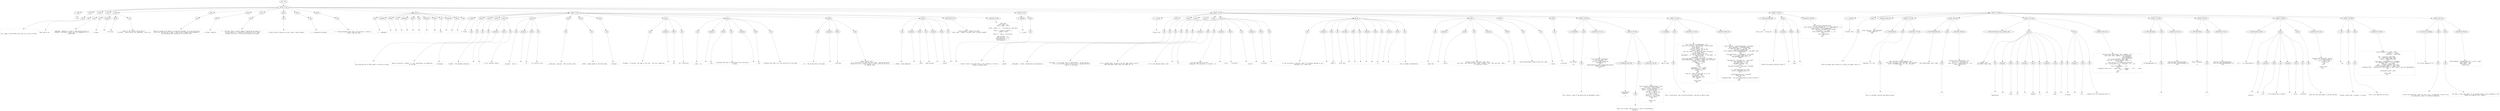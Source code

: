 digraph lpegNode {

node [fontname=Helvetica]
edge [style=dashed]

doc_0 [label="doc - 422"]


doc_0 -> { section_1}
{rank=same; section_1}

section_1 [label="section: 1-261"]


// END RANK doc_0

section_1 -> { header_2 prose_3 prose_4 prose_5 prose_6 prose_7 prose_8 prose_9 prose_10 prose_11 prose_12 prose_13 section_14 section_15 section_16 section_17 section_18}
{rank=same; header_2 prose_3 prose_4 prose_5 prose_6 prose_7 prose_8 prose_9 prose_10 prose_11 prose_12 prose_13 section_14 section_15 section_16 section_17 section_18}

header_2 [label="1 : Path"]

prose_3 [label="prose"]

prose_4 [label="prose"]

prose_5 [label="prose"]

prose_6 [label="prose"]

prose_7 [label="prose"]

prose_8 [label="prose"]

prose_9 [label="prose"]

prose_10 [label="prose"]

prose_11 [label="prose"]

prose_12 [label="prose"]

prose_13 [label="prose"]

section_14 [label="section: 35-90"]

section_15 [label="section: 91-93"]

section_16 [label="section: 94-166"]

section_17 [label="section: 242-261"]

section_18 [label="section: 262-386"]


// END RANK section_1

header_2 -> leaf_19
leaf_19  [color=Gray,shape=rectangle,fontname=Inconsolata,label="* Path"]
// END RANK header_2

prose_3 -> { raw_20}
{rank=same; raw_20}

raw_20 [label="raw"]


// END RANK prose_3

raw_20 -> leaf_21
leaf_21  [color=Gray,shape=rectangle,fontname=Inconsolata,label="


Let's make a little Path class that isn't just a string.
"]
// END RANK raw_20

prose_4 -> { raw_22}
{rank=same; raw_22}

raw_22 [label="raw"]


// END RANK prose_4

raw_22 -> leaf_23
leaf_23  [color=Gray,shape=rectangle,fontname=Inconsolata,label="
They need to be:
"]
// END RANK raw_22

prose_5 -> { raw_24}
{rank=same; raw_24}

raw_24 [label="raw"]


// END RANK prose_5

raw_24 -> leaf_25
leaf_25  [color=Gray,shape=rectangle,fontname=Inconsolata,label="
-  Immutable. Adding to a path or substituting within it
   produces a new path; a path can't be changed once it's
   established.
"]
// END RANK raw_24

prose_6 -> { raw_26 prespace_27 literal_28 raw_29}
{rank=same; raw_26 prespace_27 literal_28 raw_29}

raw_26 [label="raw"]

prespace_27 [label="prespace"]

literal_28 [label="literal"]

raw_29 [label="raw"]


// END RANK prose_6

raw_26 -> leaf_30
leaf_30  [color=Gray,shape=rectangle,fontname=Inconsolata,label="
-  Stringy. "]
// END RANK raw_26

prespace_27 -> leaf_31
leaf_31  [color=Gray,shape=rectangle,fontname=Inconsolata,label=" "]
// END RANK prespace_27

literal_28 -> leaf_32
leaf_32  [color=Gray,shape=rectangle,fontname=Inconsolata,label="tostring"]
// END RANK literal_28

raw_29 -> leaf_33
leaf_33  [color=Gray,shape=rectangle,fontname=Inconsolata,label=" gives us the literal string rep of
   the Path, __concat works (but immutably), and so on.
"]
// END RANK raw_29

prose_7 -> { raw_34}
{rank=same; raw_34}

raw_34 [label="raw"]


// END RANK prose_7

raw_34 -> leaf_35
leaf_35  [color=Gray,shape=rectangle,fontname=Inconsolata,label="
Paths are going to be heavily re-used and extended, first by Directories
and Files, and then we'll want to take a pass a making them grammatical
and extending their properties to the URI class.
"]
// END RANK raw_34

prose_8 -> { raw_36}
{rank=same; raw_36}

raw_36 [label="raw"]


// END RANK prose_8

raw_36 -> leaf_37
leaf_37  [color=Gray,shape=rectangle,fontname=Inconsolata,label="
- [ ] #Todo  Simplify
"]
// END RANK raw_36

prose_9 -> { raw_38}
{rank=same; raw_38}

raw_38 [label="raw"]


// END RANK prose_9

raw_38 -> leaf_39
leaf_39  [color=Gray,shape=rectangle,fontname=Inconsolata,label="
  - [ ]  The Path class is overly complex. Splitting the paths is
         an anti-pattern; it should be refactored to be a light
         holding class over a string that represents the path.
"]
// END RANK raw_38

prose_10 -> { raw_40}
{rank=same; raw_40}

raw_40 [label="raw"]


// END RANK prose_10

raw_40 -> leaf_41
leaf_41  [color=Gray,shape=rectangle,fontname=Inconsolata,label="
         Actually useful things we can do, some of them already:
"]
// END RANK raw_40

prose_11 -> { raw_42}
{rank=same; raw_42}

raw_42 [label="raw"]


// END RANK prose_11

raw_42 -> leaf_43
leaf_43  [color=Gray,shape=rectangle,fontname=Inconsolata,label="
    - [ ]  Encapsulate Penlight.
"]
// END RANK raw_42

prose_12 -> { raw_44}
{rank=same; raw_44}

raw_44 [label="raw"]


// END RANK prose_12

raw_44 -> leaf_45
leaf_45  [color=Gray,shape=rectangle,fontname=Inconsolata,label="
    - [ ]  Provide metadata about paths like absolute, relative,
           exists, and the like.
"]
// END RANK raw_44

prose_13 -> { raw_46 prespace_47 literal_48 raw_49 prespace_50 literal_51 raw_52 prespace_53 literal_54 raw_55 prespace_56 literal_57 raw_58}
{rank=same; raw_46 prespace_47 literal_48 raw_49 prespace_50 literal_51 raw_52 prespace_53 literal_54 raw_55 prespace_56 literal_57 raw_58}

raw_46 [label="raw"]

prespace_47 [label="prespace"]

literal_48 [label="literal"]

raw_49 [label="raw"]

prespace_50 [label="prespace"]

literal_51 [label="literal"]

raw_52 [label="raw"]

prespace_53 [label="prespace"]

literal_54 [label="literal"]

raw_55 [label="raw"]

prespace_56 [label="prespace"]

literal_57 [label="literal"]

raw_58 [label="raw"]


// END RANK prose_13

raw_46 -> leaf_59
leaf_59  [color=Gray,shape=rectangle,fontname=Inconsolata,label="
    - [ ]  Implement"]
// END RANK raw_46

prespace_47 -> leaf_60
leaf_60  [color=Gray,shape=rectangle,fontname=Inconsolata,label=" "]
// END RANK prespace_47

literal_48 -> leaf_61
leaf_61  [color=Gray,shape=rectangle,fontname=Inconsolata,label="*"]
// END RANK literal_48

raw_49 -> leaf_62
leaf_62  [color=Gray,shape=rectangle,fontname=Inconsolata,label="."]
// END RANK raw_49

prespace_50 -> leaf_63
leaf_63  [color=Gray,shape=rectangle,fontname=Inconsolata,label=" "]
// END RANK prespace_50

literal_51 -> leaf_64
leaf_64  [color=Gray,shape=rectangle,fontname=Inconsolata,label="~"]
// END RANK literal_51

raw_52 -> leaf_65
leaf_65  [color=Gray,shape=rectangle,fontname=Inconsolata,label=","]
// END RANK raw_52

prespace_53 -> leaf_66
leaf_66  [color=Gray,shape=rectangle,fontname=Inconsolata,label=" "]
// END RANK prespace_53

literal_54 -> leaf_67
leaf_67  [color=Gray,shape=rectangle,fontname=Inconsolata,label="./"]
// END RANK literal_54

raw_55 -> leaf_68
leaf_68  [color=Gray,shape=rectangle,fontname=Inconsolata,label=" and"]
// END RANK raw_55

prespace_56 -> leaf_69
leaf_69  [color=Gray,shape=rectangle,fontname=Inconsolata,label=" "]
// END RANK prespace_56

literal_57 -> leaf_70
leaf_70  [color=Gray,shape=rectangle,fontname=Inconsolata,label="../"]
// END RANK literal_57

raw_58 -> leaf_71
leaf_71  [color=Gray,shape=rectangle,fontname=Inconsolata,label=".

"]
// END RANK raw_58

section_14 -> { header_72 prose_73 prose_74 prose_75 prose_76 prose_77 prose_78 prose_79 prose_80 prose_81 prose_82 prose_83 prose_84 codeblock_85 codeblock_86}
{rank=same; header_72 prose_73 prose_74 prose_75 prose_76 prose_77 prose_78 prose_79 prose_80 prose_81 prose_82 prose_83 prose_84 codeblock_85 codeblock_86}

header_72 [label="2 : Fields"]

prose_73 [label="prose"]

prose_74 [label="prose"]

prose_75 [label="prose"]

prose_76 [label="prose"]

prose_77 [label="prose"]

prose_78 [label="prose"]

prose_79 [label="prose"]

prose_80 [label="prose"]

prose_81 [label="prose"]

prose_82 [label="prose"]

prose_83 [label="prose"]

prose_84 [label="prose"]

codeblock_85 [label="code block 67-70"]

codeblock_86 [label="code block 72-88"]


// END RANK section_14

header_72 -> leaf_87
leaf_87  [color=Gray,shape=rectangle,fontname=Inconsolata,label="** Fields"]
// END RANK header_72

prose_73 -> { raw_88}
{rank=same; raw_88}

raw_88 [label="raw"]


// END RANK prose_73

raw_88 -> leaf_89
leaf_89  [color=Gray,shape=rectangle,fontname=Inconsolata,label="

The array portion of Path tables is entirely strings.
"]
// END RANK raw_88

prose_74 -> { raw_90}
{rank=same; raw_90}

raw_90 [label="raw"]


// END RANK prose_74

raw_90 -> leaf_91
leaf_91  [color=Gray,shape=rectangle,fontname=Inconsolata,label="
Special characters, notably \"/\", are represented, by themselves,
as strings.
"]
// END RANK raw_90

prose_75 -> { raw_92}
{rank=same; raw_92}

raw_92 [label="raw"]


// END RANK prose_75

raw_92 -> leaf_93
leaf_93  [color=Gray,shape=rectangle,fontname=Inconsolata,label="
- Prototype
"]
// END RANK raw_92

prose_76 -> { raw_94 prespace_95 literal_96 raw_97}
{rank=same; raw_94 prespace_95 literal_96 raw_97}

raw_94 [label="raw"]

prespace_95 [label="prespace"]

literal_96 [label="literal"]

raw_97 [label="raw"]


// END RANK prose_76

raw_94 -> leaf_98
leaf_98  [color=Gray,shape=rectangle,fontname=Inconsolata,label="
  -  divider:  The dividing character,"]
// END RANK raw_94

prespace_95 -> leaf_99
leaf_99  [color=Gray,shape=rectangle,fontname=Inconsolata,label=" "]
// END RANK prespace_95

literal_96 -> leaf_100
leaf_100  [color=Gray,shape=rectangle,fontname=Inconsolata,label="/"]
// END RANK literal_96

raw_97 -> leaf_101
leaf_101  [color=Gray,shape=rectangle,fontname=Inconsolata,label=" in all sensible realms.
"]
// END RANK raw_97

prose_77 -> { raw_102 prespace_103 literal_104 raw_105}
{rank=same; raw_102 prespace_103 literal_104 raw_105}

raw_102 [label="raw"]

prespace_103 [label="prespace"]

literal_104 [label="literal"]

raw_105 [label="raw"]


// END RANK prose_77

raw_102 -> leaf_106
leaf_106  [color=Gray,shape=rectangle,fontname=Inconsolata,label="
  -  div_patt:  This is"]
// END RANK raw_102

prespace_103 -> leaf_107
leaf_107  [color=Gray,shape=rectangle,fontname=Inconsolata,label=" "]
// END RANK prespace_103

literal_104 -> leaf_108
leaf_108  [color=Gray,shape=rectangle,fontname=Inconsolata,label="%/"]
// END RANK literal_104

raw_105 -> leaf_109
leaf_109  [color=Gray,shape=rectangle,fontname=Inconsolata,label=", in a quirk of Lua.
"]
// END RANK raw_105

prose_78 -> { raw_110}
{rank=same; raw_110}

raw_110 [label="raw"]


// END RANK prose_78

raw_110 -> leaf_111
leaf_111  [color=Gray,shape=rectangle,fontname=Inconsolata,label="
  -  parent_dir, same_dir:  Not currently used.
"]
// END RANK raw_110

prose_79 -> { raw_112}
{rank=same; raw_112}

raw_112 [label="raw"]


// END RANK prose_79

raw_112 -> leaf_113
leaf_113  [color=Gray,shape=rectangle,fontname=Inconsolata,label="
  -  isPath:  Always equal to the Path table.
"]
// END RANK raw_112

prose_80 -> { raw_114}
{rank=same; raw_114}

raw_114 [label="raw"]


// END RANK prose_80

raw_114 -> leaf_115
leaf_115  [color=Gray,shape=rectangle,fontname=Inconsolata,label="
- Instance
"]
// END RANK raw_114

prose_81 -> { raw_116 prespace_117 literal_118 raw_119}
{rank=same; raw_116 prespace_117 literal_118 raw_119}

raw_116 [label="raw"]

prespace_117 [label="prespace"]

literal_118 [label="literal"]

raw_119 [label="raw"]


// END RANK prose_81

raw_116 -> leaf_120
leaf_120  [color=Gray,shape=rectangle,fontname=Inconsolata,label="
  -  filename:  If present, the name of the file.  This will always be
               "]
// END RANK raw_116

prespace_117 -> leaf_121
leaf_121  [color=Gray,shape=rectangle,fontname=Inconsolata,label=" "]
// END RANK prespace_117

literal_118 -> leaf_122
leaf_122  [color=Gray,shape=rectangle,fontname=Inconsolata,label="nil"]
// END RANK literal_118

raw_119 -> leaf_123
leaf_123  [color=Gray,shape=rectangle,fontname=Inconsolata,label=" for a directory.
"]
// END RANK raw_119

prose_82 -> { raw_124 prespace_125 literal_126 raw_127 prespace_128 bold_129 raw_130}
{rank=same; raw_124 prespace_125 literal_126 raw_127 prespace_128 bold_129 raw_130}

raw_124 [label="raw"]

prespace_125 [label="prespace"]

literal_126 [label="literal"]

raw_127 [label="raw"]

prespace_128 [label="prespace"]

bold_129 [label="bold"]

raw_130 [label="raw"]


// END RANK prose_82

raw_124 -> leaf_131
leaf_131  [color=Gray,shape=rectangle,fontname=Inconsolata,label="
  -  isDir:  If"]
// END RANK raw_124

prespace_125 -> leaf_132
leaf_132  [color=Gray,shape=rectangle,fontname=Inconsolata,label=" "]
// END RANK prespace_125

literal_126 -> leaf_133
leaf_133  [color=Gray,shape=rectangle,fontname=Inconsolata,label="true"]
// END RANK literal_126

raw_127 -> leaf_134
leaf_134  [color=Gray,shape=rectangle,fontname=Inconsolata,label=", indicates the Path is structured to be a directory.
        It does"]
// END RANK raw_127

prespace_128 -> leaf_135
leaf_135  [color=Gray,shape=rectangle,fontname=Inconsolata,label=" "]
// END RANK prespace_128

bold_129 -> leaf_136
leaf_136  [color=Gray,shape=rectangle,fontname=Inconsolata,label="not"]
// END RANK bold_129

raw_130 -> leaf_137
leaf_137  [color=Gray,shape=rectangle,fontname=Inconsolata,label=" indicate that there is a real directory at this path.
"]
// END RANK raw_130

prose_83 -> { raw_138 prespace_139 literal_140 raw_141}
{rank=same; raw_138 prespace_139 literal_140 raw_141}

raw_138 [label="raw"]

prespace_139 [label="prespace"]

literal_140 [label="literal"]

raw_141 [label="raw"]


// END RANK prose_83

raw_138 -> leaf_142
leaf_142  [color=Gray,shape=rectangle,fontname=Inconsolata,label="
  -  str:  The string form of the path. "]
// END RANK raw_138

prespace_139 -> leaf_143
leaf_143  [color=Gray,shape=rectangle,fontname=Inconsolata,label=" "]
// END RANK prespace_139

literal_140 -> leaf_144
leaf_144  [color=Gray,shape=rectangle,fontname=Inconsolata,label="__tostring"]
// END RANK literal_140

raw_141 -> leaf_145
leaf_145  [color=Gray,shape=rectangle,fontname=Inconsolata,label=" simply returns this,
           it is in-contract to read from this field.  Nothing but Path
           should write to it, which we won't enforce until we can do so
           at compile time.
"]
// END RANK raw_141

prose_84 -> { raw_146 prespace_147 literal_148 raw_149 prespace_150 literal_151 raw_152}
{rank=same; raw_146 prespace_147 literal_148 raw_149 prespace_150 literal_151 raw_152}

raw_146 [label="raw"]

prespace_147 [label="prespace"]

literal_148 [label="literal"]

raw_149 [label="raw"]

prespace_150 [label="prespace"]

literal_151 [label="literal"]

raw_152 [label="raw"]


// END RANK prose_84

raw_146 -> leaf_153
leaf_153  [color=Gray,shape=rectangle,fontname=Inconsolata,label="
- [ ] #todo   Check memoized"]
// END RANK raw_146

prespace_147 -> leaf_154
leaf_154  [color=Gray,shape=rectangle,fontname=Inconsolata,label=" "]
// END RANK prespace_147

literal_148 -> leaf_155
leaf_155  [color=Gray,shape=rectangle,fontname=Inconsolata,label="__Path"]
// END RANK literal_148

raw_149 -> leaf_156
leaf_156  [color=Gray,shape=rectangle,fontname=Inconsolata,label=" table during"]
// END RANK raw_149

prespace_150 -> leaf_157
leaf_157  [color=Gray,shape=rectangle,fontname=Inconsolata,label=" "]
// END RANK prespace_150

literal_151 -> leaf_158
leaf_158  [color=Gray,shape=rectangle,fontname=Inconsolata,label="__concat"]
// END RANK literal_151

raw_152 -> leaf_159
leaf_159  [color=Gray,shape=rectangle,fontname=Inconsolata,label=".
"]
// END RANK raw_152

codeblock_85 -> leaf_160
leaf_160  [color=Gray,shape=rectangle,fontname=Inconsolata,label="local pl_path = require \"pl.path\"
local isdir, relpath = pl_path.isdir, pl_path.relpath"]
// END RANK codeblock_85

codeblock_86 -> leaf_161
leaf_161  [color=Gray,shape=rectangle,fontname=Inconsolata,label="local new
local Path = {}
Path.__index = Path

local __Paths = {} -- one Path per real Path

local s = require \"status\" ()
s.angry = false

Path.it = require \"core/check\"

Path.divider = \"/\"
Path.div_patt = \"%/\"
Path.parent_dir = \"..\"
Path.same_dir = \".\""]
// END RANK codeblock_86

section_15 -> { header_162 prose_163}
{rank=same; header_162 prose_163}

header_162 [label="2 : Methods"]

prose_163 [label="prose"]


// END RANK section_15

header_162 -> leaf_164
leaf_164  [color=Gray,shape=rectangle,fontname=Inconsolata,label="
** __conca"]
// END RANK header_162

prose_163 -> { raw_165}
{rank=same; raw_165}

raw_165 [label="raw"]


// END RANK prose_163

raw_165 -> leaf_166
leaf_166  [color=Gray,shape=rectangle,fontname=Inconsolata,label="

"]
// END RANK raw_165

section_16 -> { header_167 prose_168 prose_169 prose_170 prose_171 prose_172 prose_173 prose_174 prose_175 prose_176 prose_177 section_178 section_179}
{rank=same; header_167 prose_168 prose_169 prose_170 prose_171 prose_172 prose_173 prose_174 prose_175 prose_176 prose_177 section_178 section_179}

header_167 [label="2 : __concat"]

prose_168 [label="prose"]

prose_169 [label="prose"]

prose_170 [label="prose"]

prose_171 [label="prose"]

prose_172 [label="prose"]

prose_173 [label="prose"]

prose_174 [label="prose"]

prose_175 [label="prose"]

prose_176 [label="prose"]

prose_177 [label="prose"]

section_178 [label="section: 129-144"]

section_179 [label="section: 167-241"]


// END RANK section_16

header_167 -> leaf_180
leaf_180  [color=Gray,shape=rectangle,fontname=Inconsolata,label="
Concat retu"]
// END RANK header_167

prose_168 -> { raw_181}
{rank=same; raw_181}

raw_181 [label="raw"]


// END RANK prose_168

raw_181 -> leaf_182
leaf_182  [color=Gray,shape=rectangle,fontname=Inconsolata,label="

Concat returns a new path that is the synthesis of either a
string or another path.
"]
// END RANK raw_181

prose_169 -> { raw_183}
{rank=same; raw_183}

raw_183 [label="raw"]


// END RANK prose_169

raw_183 -> leaf_184
leaf_184  [color=Gray,shape=rectangle,fontname=Inconsolata,label="
- params
"]
// END RANK raw_183

prose_170 -> { raw_185}
{rank=same; raw_185}

raw_185 [label="raw"]


// END RANK prose_170

raw_185 -> leaf_186
leaf_186  [color=Gray,shape=rectangle,fontname=Inconsolata,label="
  -  head_path:  A Path. Cloned before concatenation.
"]
// END RANK raw_185

prose_171 -> { raw_187}
{rank=same; raw_187}

raw_187 [label="raw"]


// END RANK prose_171

raw_187 -> leaf_188
leaf_188  [color=Gray,shape=rectangle,fontname=Inconsolata,label="
  -  tail_path:  If a String, this is concatenated.  If the result is
           not a structurally valid string, this is complained about
           and nil is returned.
"]
// END RANK raw_187

prose_172 -> { raw_189}
{rank=same; raw_189}

raw_189 [label="raw"]


// END RANK prose_172

raw_189 -> leaf_190
leaf_190  [color=Gray,shape=rectangle,fontname=Inconsolata,label="
           If it's another Path, we want to do the right thing, and not
           make developers guess what that might be, so:
"]
// END RANK raw_189

prose_173 -> { raw_191 prespace_192 bold_193 raw_194 prespace_195 literal_196 raw_197 prespace_198 literal_199 raw_200}
{rank=same; raw_191 prespace_192 bold_193 raw_194 prespace_195 literal_196 raw_197 prespace_198 literal_199 raw_200}

raw_191 [label="raw"]

prespace_192 [label="prespace"]

bold_193 [label="bold"]

raw_194 [label="raw"]

prespace_195 [label="prespace"]

literal_196 [label="literal"]

raw_197 [label="raw"]

prespace_198 [label="prespace"]

literal_199 [label="literal"]

raw_200 [label="raw"]


// END RANK prose_173

raw_191 -> leaf_201
leaf_201  [color=Gray,shape=rectangle,fontname=Inconsolata,label="
           If it's two absolute Paths, then"]
// END RANK raw_191

prespace_192 -> leaf_202
leaf_202  [color=Gray,shape=rectangle,fontname=Inconsolata,label=" "]
// END RANK prespace_192

bold_193 -> leaf_203
leaf_203  [color=Gray,shape=rectangle,fontname=Inconsolata,label="iff"]
// END RANK bold_193

raw_194 -> leaf_204
leaf_204  [color=Gray,shape=rectangle,fontname=Inconsolata,label=" the tail_path nests in the
           head_path, the tail_path is returned.  So"]
// END RANK raw_194

prespace_195 -> leaf_205
leaf_205  [color=Gray,shape=rectangle,fontname=Inconsolata,label=" "]
// END RANK prespace_195

literal_196 -> leaf_206
leaf_206  [color=Gray,shape=rectangle,fontname=Inconsolata,label="\"/usr/\" .. \"/usr/bin/\""]
// END RANK literal_196

raw_197 -> leaf_207
leaf_207  [color=Gray,shape=rectangle,fontname=Inconsolata,label="
           returns"]
// END RANK raw_197

prespace_198 -> leaf_208
leaf_208  [color=Gray,shape=rectangle,fontname=Inconsolata,label=" "]
// END RANK prespace_198

literal_199 -> leaf_209
leaf_209  [color=Gray,shape=rectangle,fontname=Inconsolata,label="\"/usr/bin\""]
// END RANK literal_199

raw_200 -> leaf_210
leaf_210  [color=Gray,shape=rectangle,fontname=Inconsolata,label=".
"]
// END RANK raw_200

prose_174 -> { raw_211 prespace_212 italic_213 raw_214 prespace_215 literal_216 raw_217 prespace_218 literal_219 raw_220 prespace_221 literal_222 raw_223}
{rank=same; raw_211 prespace_212 italic_213 raw_214 prespace_215 literal_216 raw_217 prespace_218 literal_219 raw_220 prespace_221 literal_222 raw_223}

raw_211 [label="raw"]

prespace_212 [label="prespace"]

italic_213 [label="italic"]

raw_214 [label="raw"]

prespace_215 [label="prespace"]

literal_216 [label="literal"]

raw_217 [label="raw"]

prespace_218 [label="prespace"]

literal_219 [label="literal"]

raw_220 [label="raw"]

prespace_221 [label="prespace"]

literal_222 [label="literal"]

raw_223 [label="raw"]


// END RANK prose_174

raw_211 -> leaf_224
leaf_224  [color=Gray,shape=rectangle,fontname=Inconsolata,label="
           If the tail_path is relative, then it's flexibly applied to the
           head_path. For a path that"]
// END RANK raw_211

prespace_212 -> leaf_225
leaf_225  [color=Gray,shape=rectangle,fontname=Inconsolata,label=" "]
// END RANK prespace_212

italic_213 -> leaf_226
leaf_226  [color=Gray,shape=rectangle,fontname=Inconsolata,label="doesn't"]
// END RANK italic_213

raw_214 -> leaf_227
leaf_227  [color=Gray,shape=rectangle,fontname=Inconsolata,label=" start with"]
// END RANK raw_214

prespace_215 -> leaf_228
leaf_228  [color=Gray,shape=rectangle,fontname=Inconsolata,label=" "]
// END RANK prespace_215

literal_216 -> leaf_229
leaf_229  [color=Gray,shape=rectangle,fontname=Inconsolata,label="."]
// END RANK literal_216

raw_217 -> leaf_230
leaf_230  [color=Gray,shape=rectangle,fontname=Inconsolata,label=","]
// END RANK raw_217

prespace_218 -> leaf_231
leaf_231  [color=Gray,shape=rectangle,fontname=Inconsolata,label=" "]
// END RANK prespace_218

literal_219 -> leaf_232
leaf_232  [color=Gray,shape=rectangle,fontname=Inconsolata,label=".."]
// END RANK literal_219

raw_220 -> leaf_233
leaf_233  [color=Gray,shape=rectangle,fontname=Inconsolata,label=", or"]
// END RANK raw_220

prespace_221 -> leaf_234
leaf_234  [color=Gray,shape=rectangle,fontname=Inconsolata,label=" "]
// END RANK prespace_221

literal_222 -> leaf_235
leaf_235  [color=Gray,shape=rectangle,fontname=Inconsolata,label="*"]
// END RANK literal_222

raw_223 -> leaf_236
leaf_236  [color=Gray,shape=rectangle,fontname=Inconsolata,label=",
           this is simple concatenation.
"]
// END RANK raw_223

prose_175 -> { raw_237 prespace_238 literal_239 raw_240 prespace_241 literal_242 raw_243}
{rank=same; raw_237 prespace_238 literal_239 raw_240 prespace_241 literal_242 raw_243}

raw_237 [label="raw"]

prespace_238 [label="prespace"]

literal_239 [label="literal"]

raw_240 [label="raw"]

prespace_241 [label="prespace"]

literal_242 [label="literal"]

raw_243 [label="raw"]


// END RANK prose_175

raw_237 -> leaf_244
leaf_244  [color=Gray,shape=rectangle,fontname=Inconsolata,label="
           Note that"]
// END RANK raw_237

prespace_238 -> leaf_245
leaf_245  [color=Gray,shape=rectangle,fontname=Inconsolata,label=" "]
// END RANK prespace_238

literal_239 -> leaf_246
leaf_246  [color=Gray,shape=rectangle,fontname=Inconsolata,label="__concat"]
// END RANK literal_239

raw_240 -> leaf_247
leaf_247  [color=Gray,shape=rectangle,fontname=Inconsolata,label=" refuses to make \"foo//bar\" from \"foo/\"
           and \"/bar\", and similarly won't make \"/foobar\" from \"/foo\" and \"bar\". Both
           of these will return"]
// END RANK raw_240

prespace_241 -> leaf_248
leaf_248  [color=Gray,shape=rectangle,fontname=Inconsolata,label=" "]
// END RANK prespace_241

literal_242 -> leaf_249
leaf_249  [color=Gray,shape=rectangle,fontname=Inconsolata,label="nil"]
// END RANK literal_242

raw_243 -> leaf_250
leaf_250  [color=Gray,shape=rectangle,fontname=Inconsolata,label=", and the malformed string as the error. #nyi


"]
// END RANK raw_243

prose_176 -> { raw_251}
{rank=same; raw_251}

raw_251 [label="raw"]


// END RANK prose_176

raw_251 -> leaf_252
leaf_252  [color=Gray,shape=rectangle,fontname=Inconsolata,label="
- return
"]
// END RANK raw_251

prose_177 -> { raw_253}
{rank=same; raw_253}

raw_253 [label="raw"]


// END RANK prose_177

raw_253 -> leaf_254
leaf_254  [color=Gray,shape=rectangle,fontname=Inconsolata,label="
  - A new Path.

"]
// END RANK raw_253

section_178 -> { header_255 prose_256 codeblock_257 section_258}
{rank=same; header_255 prose_256 codeblock_257 section_258}

header_255 [label="3 : clone(path)"]

prose_256 [label="prose"]

codeblock_257 [label="code block 133-142"]

section_258 [label="section: 145-166"]


// END RANK section_178

header_255 -> leaf_259
leaf_259  [color=Gray,shape=rectangle,fontname=Inconsolata,label="ble stolen.

#!l"]
// END RANK header_255

prose_256 -> { raw_260}
{rank=same; raw_260}

raw_260 [label="raw"]


// END RANK prose_256

raw_260 -> leaf_261
leaf_261  [color=Gray,shape=rectangle,fontname=Inconsolata,label="

This returns a copy of the path with the metatable stolen.
"]
// END RANK raw_260

codeblock_257 -> leaf_262
leaf_262  [color=Gray,shape=rectangle,fontname=Inconsolata,label="local function clone(path)
  local new_path = {}
  for k,v in pairs(path) do
    new_path[k] = v
  end
  setmetatable(new_path, getmetatable(path))
  return new_path
end"]
// END RANK codeblock_257

section_258 -> { header_263 prose_264 codeblock_265}
{rank=same; header_263 prose_264 codeblock_265}

header_263 [label="4 : endsMatch(head, tail)"]

prose_264 [label="prose"]

codeblock_265 [label="code block 150-165"]


// END RANK section_258

header_263 -> leaf_266
leaf_266  [color=Gray,shape=rectangle,fontname=Inconsolata,label=" heterosexual,
pathwise.

#"]
// END RANK header_263

prose_264 -> { raw_267}
{rank=same; raw_267}

raw_267 [label="raw"]


// END RANK prose_264

raw_267 -> leaf_268
leaf_268  [color=Gray,shape=rectangle,fontname=Inconsolata,label="

Takes two strings. Returns true if they are heterosexual,
pathwise.
"]
// END RANK raw_267

codeblock_265 -> leaf_269
leaf_269  [color=Gray,shape=rectangle,fontname=Inconsolata,label="local function endsMatch(head, tail)
   local div = Path.divider
   head_b = string.sub(head, -2, -1)
   tail_b = string.sub(tail, 1, 1)
   if div == head_b
      and div == tail_b then
      return false
   elseif div ~= head_b
      and div ~= tail_b then
      return false
   end

   return true
end"]
// END RANK codeblock_265

section_179 -> { header_270 prose_271 codeblock_272 codeblock_273}
{rank=same; header_270 prose_271 codeblock_272 codeblock_273}

header_270 [label="3 : stringAwk"]

prose_271 [label="prose"]

codeblock_272 [label="code block 171-205"]

codeblock_273 [label="code block 208-239"]


// END RANK section_179

header_270 -> leaf_274
leaf_274  [color=Gray,shape=rectangle,fontname=Inconsolata,label=" add to them."]
// END RANK header_270

prose_271 -> { raw_275}
{rank=same; raw_275}

raw_275 [label="raw"]


// END RANK prose_271

raw_275 -> leaf_276
leaf_276  [color=Gray,shape=rectangle,fontname=Inconsolata,label="

This is used twice, once to build new paths, and once to add to them.
"]
// END RANK raw_275

codeblock_272 -> leaf_277
leaf_277  [color=Gray,shape=rectangle,fontname=Inconsolata,label="local function stringAwk(path, str)
  local div, div_patt = Path.divider, Path.div_patt
  local phrase = \"\"
  local remain = str
    -- chew the string like Pac Man
  while remain  do
    local dir_index = string.find(remain, div_patt)
    if dir_index then
      -- add the handle minus div
      path[#path + 1] = string.sub(remain, 1, dir_index - 1)
      -- then the div
      path[#path + 1] = div
      local new_remain = string.sub(remain, dir_index + 1)
      assert(#new_remain < #remain, \"remain must decrease\")
      remain = new_remain
      if remain == \"\" then
        remain = nil
      end
    else
      -- file
      path[#path + 1] = remain
      path.filename = remain
      remain = nil
    end
  end
   local ps = path.str and path.str or str
  if isdir(ps) then
    path.isDir = true
      path.filename = nil
  end

  return path
end"]
// END RANK codeblock_272

codeblock_273 -> leaf_278
leaf_278  [color=Gray,shape=rectangle,fontname=Inconsolata,label="local function __concat(head_path, tail_path)
  local new_path = clone(head_path)
  if type(tail_path) == 'string' then
    -- use the stringbuilder
      if not endsMatch(head_path[#head_path], tail_path) then
         return nil
      end
    local path_parts = stringAwk({}, tail_path)
    for _, v in ipairs(path_parts) do
      new_path[#new_path + 1] = v
    end

    new_path.str = new_path.str .. tail_path
    if isdir(new_path.str) then
      new_path.isDir = true
      new_path.filename = nil
    else
      new_path.filename = path_parts.filename
    end

    if __Paths[new_path.str] then
      return __Paths[new_path.str]
    end

      __Paths[new_path.str] = new_path
    return new_path
  else
    s:complain(\"NYI\", \"can only concatenate string at present\")
  end
end"]
// END RANK codeblock_273

section_17 -> { header_279 prose_280 codeblock_281}
{rank=same; header_279 prose_280 codeblock_281}

header_279 [label="2 : Path.parentDir(path)"]

prose_280 [label="prose"]

codeblock_281 [label="code block 246-259"]


// END RANK section_17

header_279 -> leaf_282
leaf_282  [color=Gray,shape=rectangle,fontname=Inconsolata,label="ocal p_last = string.sub"]
// END RANK header_279

prose_280 -> { raw_283 prespace_284 literal_285 raw_286}
{rank=same; raw_283 prespace_284 literal_285 raw_286}

raw_283 [label="raw"]

prespace_284 [label="prespace"]

literal_285 [label="literal"]

raw_286 [label="raw"]


// END RANK prose_280

raw_283 -> leaf_287
leaf_287  [color=Gray,shape=rectangle,fontname=Inconsolata,label="

Returns the parent directory Path of"]
// END RANK raw_283

prespace_284 -> leaf_288
leaf_288  [color=Gray,shape=rectangle,fontname=Inconsolata,label=" "]
// END RANK prespace_284

literal_285 -> leaf_289
leaf_289  [color=Gray,shape=rectangle,fontname=Inconsolata,label="path"]
// END RANK literal_285

raw_286 -> leaf_290
leaf_290  [color=Gray,shape=rectangle,fontname=Inconsolata,label=".
"]
// END RANK raw_286

codeblock_281 -> leaf_291
leaf_291  [color=Gray,shape=rectangle,fontname=Inconsolata,label="function Path.parentDir(path)
   local parent = string.sub(path.str, 1, - (#path[#path] + 1))
   local p_last = string.sub(parent, -1)
   -- This shouldn't be needful but <shrug>
   if p_last == \"/\" then
      return new(string.sub(parent, 1, -2))
   else
      return new(parent)
   end
end

"]
// END RANK codeblock_281

section_18 -> { header_292 prose_293 codeblock_294 section_295 section_296 section_297 section_298 section_299 section_300 section_301 section_302}
{rank=same; header_292 prose_293 codeblock_294 section_295 section_296 section_297 section_298 section_299 section_300 section_301 section_302}

header_292 [label="2 : __tostring"]

prose_293 [label="prose"]

codeblock_294 [label="code block 266-270"]

section_295 [label="section: 273-283"]

section_296 [label="section: 284-294"]

section_297 [label="section: 295-320"]

section_298 [label="section: 321-328"]

section_299 [label="section: 329-337"]

section_300 [label="section: 338-356"]

section_301 [label="section: 357-386"]

section_302 [label="section: 387-422"]


// END RANK section_18

header_292 -> leaf_303
leaf_303  [color=Gray,shape=rectangle,fontname=Inconsolata,label=" builder funct"]
// END RANK header_292

prose_293 -> { raw_304}
{rank=same; raw_304}

raw_304 [label="raw"]


// END RANK prose_293

raw_304 -> leaf_305
leaf_305  [color=Gray,shape=rectangle,fontname=Inconsolata,label="

Since we always have a path as a string, we simply return it.
"]
// END RANK raw_304

codeblock_294 -> leaf_306
leaf_306  [color=Gray,shape=rectangle,fontname=Inconsolata,label="local function __tostring(path)
  return path.str
end"]
// END RANK codeblock_294

section_295 -> { header_307 prose_308 codeblock_309}
{rank=same; header_307 prose_308 codeblock_309}

header_307 [label="3 : fromString(str)"]

prose_308 [label="prose"]

codeblock_309 [label="code block 277-282"]


// END RANK section_295

header_307 -> leaf_310
leaf_310  [color=Gray,shape=rectangle,fontname=Inconsolata,label="Awk(path, str, div, "]
// END RANK header_307

prose_308 -> { raw_311}
{rank=same; raw_311}

raw_311 [label="raw"]


// END RANK prose_308

raw_311 -> leaf_312
leaf_312  [color=Gray,shape=rectangle,fontname=Inconsolata,label="

This is a builder function and hence private.
"]
// END RANK raw_311

codeblock_309 -> leaf_313
leaf_313  [color=Gray,shape=rectangle,fontname=Inconsolata,label="local function fromString(path, str)
  local div, div_patt = Path.divider, Path.div_patt
  return stringAwk(path, str, div, div_patt)
end"]
// END RANK codeblock_309

section_296 -> { header_314 prose_315 codeblock_316}
{rank=same; header_314 prose_315 codeblock_316}

header_314 [label="3 : Path.relPath(path, rel)"]

prose_315 [label="prose"]

codeblock_316 [label="code block 286-292"]


// END RANK section_296

header_314 -> leaf_317
leaf_317  [color=Gray,shape=rectangle,fontname=Inconsolata,label="Path.subFor(path, base, newb"]
// END RANK header_314

prose_315 -> { raw_318}
{rank=same; raw_318}

raw_318 [label="raw"]


// END RANK prose_315

raw_318 -> leaf_319
leaf_319  [color=Gray,shape=rectangle,fontname=Inconsolata,label="
"]
// END RANK raw_318

codeblock_316 -> leaf_320
leaf_320  [color=Gray,shape=rectangle,fontname=Inconsolata,label="function Path.relPath(path, rel)
   local rel = tostring(rel)
   local rel_str = relpath(path.str, rel)
   return new(rel_str)
end"]
// END RANK codeblock_316

section_297 -> { header_321 prose_322 prose_323 codeblock_324}
{rank=same; header_321 prose_322 prose_323 codeblock_324}

header_321 [label="3 : Path.subFor(path, base, newbase, ext)"]

prose_322 [label="prose"]

prose_323 [label="prose"]

codeblock_324 [label="code block 301-318"]


// END RANK section_297

header_321 -> leaf_325
leaf_325  [color=Gray,shape=rectangle,fontname=Inconsolata,label="e, newbase, ext)
   local path, base, newb"]
// END RANK header_321

prose_322 -> { raw_326 prespace_327 literal_328 raw_329 prespace_330 literal_331 raw_332 prespace_333 literal_334 raw_335}
{rank=same; raw_326 prespace_327 literal_328 raw_329 prespace_330 literal_331 raw_332 prespace_333 literal_334 raw_335}

raw_326 [label="raw"]

prespace_327 [label="prespace"]

literal_328 [label="literal"]

raw_329 [label="raw"]

prespace_330 [label="prespace"]

literal_331 [label="literal"]

raw_332 [label="raw"]

prespace_333 [label="prespace"]

literal_334 [label="literal"]

raw_335 [label="raw"]


// END RANK prose_322

raw_326 -> leaf_336
leaf_336  [color=Gray,shape=rectangle,fontname=Inconsolata,label="

Substitutes"]
// END RANK raw_326

prespace_327 -> leaf_337
leaf_337  [color=Gray,shape=rectangle,fontname=Inconsolata,label=" "]
// END RANK prespace_327

literal_328 -> leaf_338
leaf_338  [color=Gray,shape=rectangle,fontname=Inconsolata,label="base"]
// END RANK literal_328

raw_329 -> leaf_339
leaf_339  [color=Gray,shape=rectangle,fontname=Inconsolata,label=" for"]
// END RANK raw_329

prespace_330 -> leaf_340
leaf_340  [color=Gray,shape=rectangle,fontname=Inconsolata,label=" "]
// END RANK prespace_330

literal_331 -> leaf_341
leaf_341  [color=Gray,shape=rectangle,fontname=Inconsolata,label="newbase"]
// END RANK literal_331

raw_332 -> leaf_342
leaf_342  [color=Gray,shape=rectangle,fontname=Inconsolata,label=" in"]
// END RANK raw_332

prespace_333 -> leaf_343
leaf_343  [color=Gray,shape=rectangle,fontname=Inconsolata,label=" "]
// END RANK prespace_333

literal_334 -> leaf_344
leaf_344  [color=Gray,shape=rectangle,fontname=Inconsolata,label="path"]
// END RANK literal_334

raw_335 -> leaf_345
leaf_345  [color=Gray,shape=rectangle,fontname=Inconsolata,label=".
"]
// END RANK raw_335

prose_323 -> { raw_346 prespace_347 literal_348 raw_349}
{rank=same; raw_346 prespace_347 literal_348 raw_349}

raw_346 [label="raw"]

prespace_347 [label="prespace"]

literal_348 [label="literal"]

raw_349 [label="raw"]


// END RANK prose_323

raw_346 -> leaf_350
leaf_350  [color=Gray,shape=rectangle,fontname=Inconsolata,label="
If given"]
// END RANK raw_346

prespace_347 -> leaf_351
leaf_351  [color=Gray,shape=rectangle,fontname=Inconsolata,label=" "]
// END RANK prespace_347

literal_348 -> leaf_352
leaf_352  [color=Gray,shape=rectangle,fontname=Inconsolata,label="ext"]
// END RANK literal_348

raw_349 -> leaf_353
leaf_353  [color=Gray,shape=rectangle,fontname=Inconsolata,label=", replaces the file extension with it.
"]
// END RANK raw_349

codeblock_324 -> leaf_354
leaf_354  [color=Gray,shape=rectangle,fontname=Inconsolata,label="function Path.subFor(path, base, newbase, ext)
   local path, base, newbase = tostring(path),
                               tostring(base),
                               tostring(newbase)
   if string.find(path, base) then
      local rel = string.sub(path, #base + 1)
      if ext then
         local old_ext = pl_path.extension(path)
         rel = string.sub(rel, 1, - #old_ext - 1) .. ext
      end
      return new(newbase .. rel)
   else
      s:complain(\"path error\", \"cannot sub \" .. newbase .. \" for \" .. base
                 .. \" in \" .. path)
   end
end"]
// END RANK codeblock_324

section_298 -> { header_355 prose_356 codeblock_357}
{rank=same; header_355 prose_356 codeblock_357}

header_355 [label="3 : Path.extension()"]

prose_356 [label="prose"]

codeblock_357 [label="code block 323-327"]


// END RANK section_298

header_355 -> leaf_358
leaf_358  [color=Gray,shape=rectangle,fontname=Inconsolata,label="th.basename(path.str)"]
// END RANK header_355

prose_356 -> { raw_359}
{rank=same; raw_359}

raw_359 [label="raw"]


// END RANK prose_356

raw_359 -> leaf_360
leaf_360  [color=Gray,shape=rectangle,fontname=Inconsolata,label="
"]
// END RANK raw_359

codeblock_357 -> leaf_361
leaf_361  [color=Gray,shape=rectangle,fontname=Inconsolata,label="function Path.extension(path)
   return pl_path.extension(path.str)
end"]
// END RANK codeblock_357

section_299 -> { header_362 prose_363 codeblock_364}
{rank=same; header_362 prose_363 codeblock_364}

header_362 [label="3 : Path.filename()"]

prose_363 [label="prose"]

codeblock_364 [label="code block 331-335"]


// END RANK section_299

header_362 -> leaf_365
leaf_365  [color=Gray,shape=rectangle,fontname=Inconsolata,label="false= otherwise.

D"]
// END RANK header_362

prose_363 -> { raw_366}
{rank=same; raw_366}

raw_366 [label="raw"]


// END RANK prose_363

raw_366 -> leaf_367
leaf_367  [color=Gray,shape=rectangle,fontname=Inconsolata,label="
"]
// END RANK raw_366

codeblock_364 -> leaf_368
leaf_368  [color=Gray,shape=rectangle,fontname=Inconsolata,label="function Path.basename(path)
   return pl_path.basename(path.str)
end"]
// END RANK codeblock_364

section_300 -> { header_369 prose_370 prose_371 codeblock_372}
{rank=same; header_369 prose_370 prose_371 codeblock_372}

header_369 [label="3 : Path.has(path, substr)"]

prose_370 [label="prose"]

prose_371 [label="prose"]

codeblock_372 [label="code block 344-354"]


// END RANK section_300

header_369 -> leaf_373
leaf_373  [color=Gray,shape=rectangle,fontname=Inconsolata,label=" for _, v in ipairs(path) d"]
// END RANK header_369

prose_370 -> { raw_374 prespace_375 literal_376 raw_377 prespace_378 literal_379 raw_380}
{rank=same; raw_374 prespace_375 literal_376 raw_377 prespace_378 literal_379 raw_380}

raw_374 [label="raw"]

prespace_375 [label="prespace"]

literal_376 [label="literal"]

raw_377 [label="raw"]

prespace_378 [label="prespace"]

literal_379 [label="literal"]

raw_380 [label="raw"]


// END RANK prose_370

raw_374 -> leaf_381
leaf_381  [color=Gray,shape=rectangle,fontname=Inconsolata,label="

Returns"]
// END RANK raw_374

prespace_375 -> leaf_382
leaf_382  [color=Gray,shape=rectangle,fontname=Inconsolata,label=" "]
// END RANK prespace_375

literal_376 -> leaf_383
leaf_383  [color=Gray,shape=rectangle,fontname=Inconsolata,label="true"]
// END RANK literal_376

raw_377 -> leaf_384
leaf_384  [color=Gray,shape=rectangle,fontname=Inconsolata,label=" if the substring is present,"]
// END RANK raw_377

prespace_378 -> leaf_385
leaf_385  [color=Gray,shape=rectangle,fontname=Inconsolata,label=" "]
// END RANK prespace_378

literal_379 -> leaf_386
leaf_386  [color=Gray,shape=rectangle,fontname=Inconsolata,label="false"]
// END RANK literal_379

raw_380 -> leaf_387
leaf_387  [color=Gray,shape=rectangle,fontname=Inconsolata,label=" otherwise.
"]
// END RANK raw_380

prose_371 -> { raw_388}
{rank=same; raw_388}

raw_388 [label="raw"]


// END RANK prose_371

raw_388 -> leaf_389
leaf_389  [color=Gray,shape=rectangle,fontname=Inconsolata,label="
Does not work with globs or partial matches.
"]
// END RANK raw_388

codeblock_372 -> leaf_390
leaf_390  [color=Gray,shape=rectangle,fontname=Inconsolata,label="function Path.has(path, substr)
   for _, v in ipairs(path) do
      if v == substr then
         return true
      end
   end

   return false
end"]
// END RANK codeblock_372

section_301 -> { header_391 prose_392 prose_393 codeblock_394}
{rank=same; header_391 prose_392 prose_393 codeblock_394}

header_391 [label="3 : new"]

prose_392 [label="prose"]

prose_393 [label="prose"]

codeblock_394 [label="code block 363-384"]


// END RANK section_301

header_391 -> leaf_395
leaf_395  [color=Gray,shape=rectangle,fontname=Inconsolata,label="   __tos"]
// END RANK header_391

prose_392 -> { raw_396}
{rank=same; raw_396}

raw_396 [label="raw"]


// END RANK prose_392

raw_396 -> leaf_397
leaf_397  [color=Gray,shape=rectangle,fontname=Inconsolata,label="

Builds a Path from, currently, a string.
"]
// END RANK raw_396

prose_393 -> { raw_398}
{rank=same; raw_398}

raw_398 [label="raw"]


// END RANK prose_393

raw_398 -> leaf_399
leaf_399  [color=Gray,shape=rectangle,fontname=Inconsolata,label="
This is the important use case.
"]
// END RANK raw_398

codeblock_394 -> leaf_400
leaf_400  [color=Gray,shape=rectangle,fontname=Inconsolata,label="local PathMeta = {__index = Path,
                  __concat = __concat,
                  __tostring = __tostring}

new  = function (path_seed)
  if __Paths[path_seed] then
    return __Paths[path_seed]
  end
  local path = setmetatable({}, PathMeta)
  if type(path_seed) == 'string' then
    path.str = path_seed
    path =  fromString(path, path_seed)
  elseif type(path_seed) == 'table' then
    s:complain(\"NYI\", 'construction from a Path or other table is not yet implemented')
  end

  __Paths[path_seed] = path

  return path
end"]
// END RANK codeblock_394

section_302 -> { header_401 prose_402 prose_403 codeblock_404}
{rank=same; header_401 prose_402 prose_403 codeblock_404}

header_401 [label="3 : Constructor and flag"]

prose_402 [label="prose"]

prose_403 [label="prose"]

codeblock_404 [label="code block 395-400"]


// END RANK section_302

header_401 -> leaf_405
leaf_405  [color=Gray,shape=rectangle,fontname=Inconsolata,label="ect can be compared to th"]
// END RANK header_401

prose_402 -> { raw_406}
{rank=same; raw_406}

raw_406 [label="raw"]


// END RANK prose_402

raw_406 -> leaf_407
leaf_407  [color=Gray,shape=rectangle,fontname=Inconsolata,label="

I think this does what I want for this class: it generates a Path on call,
and provides a table for reference equality.
"]
// END RANK raw_406

prose_403 -> { raw_408}
{rank=same; raw_408}

raw_408 [label="raw"]


// END RANK prose_403

raw_408 -> leaf_409
leaf_409  [color=Gray,shape=rectangle,fontname=Inconsolata,label="
The idea is that some aspect of an instance object can be compared to the
module as produced from \"require\".
"]
// END RANK raw_408

codeblock_404 -> leaf_410
leaf_410  [color=Gray,shape=rectangle,fontname=Inconsolata,label="local PathCall = setmetatable({}, {__call = new})
Path.isPath = new
Path.idEst = new
return new"]
// END RANK codeblock_404


}
